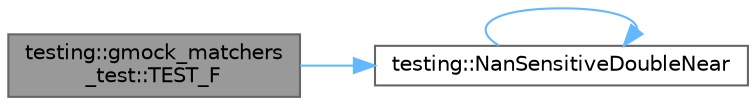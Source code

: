 digraph "testing::gmock_matchers_test::TEST_F"
{
 // LATEX_PDF_SIZE
  bgcolor="transparent";
  edge [fontname=Helvetica,fontsize=10,labelfontname=Helvetica,labelfontsize=10];
  node [fontname=Helvetica,fontsize=10,shape=box,height=0.2,width=0.4];
  rankdir="LR";
  Node1 [id="Node000001",label="testing::gmock_matchers\l_test::TEST_F",height=0.2,width=0.4,color="gray40", fillcolor="grey60", style="filled", fontcolor="black",tooltip=" "];
  Node1 -> Node2 [id="edge1_Node000001_Node000002",color="steelblue1",style="solid",tooltip=" "];
  Node2 [id="Node000002",label="testing::NanSensitiveDoubleNear",height=0.2,width=0.4,color="grey40", fillcolor="white", style="filled",URL="$namespacetesting.html#ac9174f8e1529718a1e532bc42442895d",tooltip=" "];
  Node2 -> Node2 [id="edge2_Node000002_Node000002",color="steelblue1",style="solid",tooltip=" "];
}
